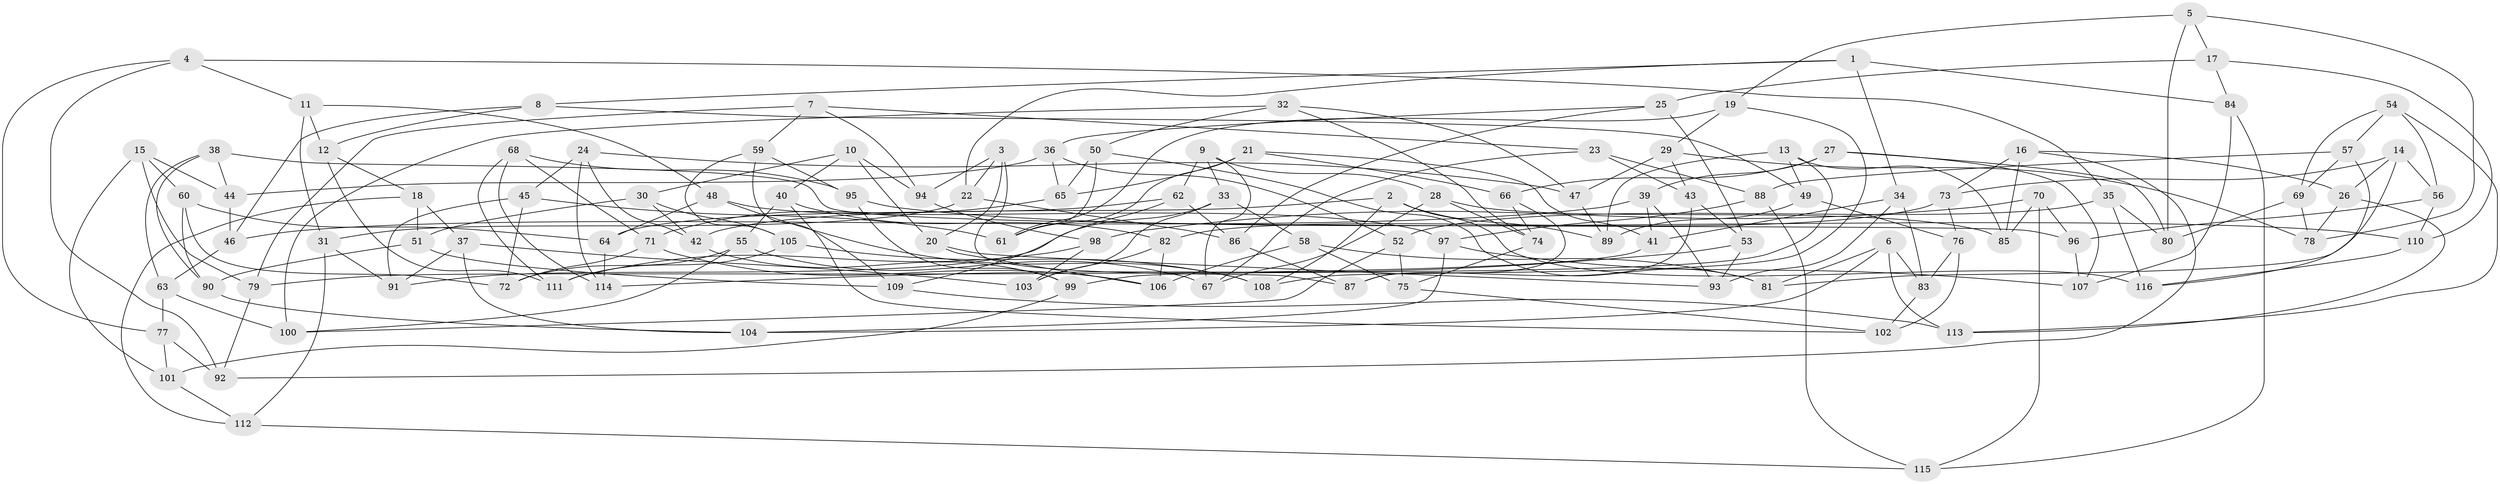// Generated by graph-tools (version 1.1) at 2025/26/03/09/25 03:26:53]
// undirected, 116 vertices, 232 edges
graph export_dot {
graph [start="1"]
  node [color=gray90,style=filled];
  1;
  2;
  3;
  4;
  5;
  6;
  7;
  8;
  9;
  10;
  11;
  12;
  13;
  14;
  15;
  16;
  17;
  18;
  19;
  20;
  21;
  22;
  23;
  24;
  25;
  26;
  27;
  28;
  29;
  30;
  31;
  32;
  33;
  34;
  35;
  36;
  37;
  38;
  39;
  40;
  41;
  42;
  43;
  44;
  45;
  46;
  47;
  48;
  49;
  50;
  51;
  52;
  53;
  54;
  55;
  56;
  57;
  58;
  59;
  60;
  61;
  62;
  63;
  64;
  65;
  66;
  67;
  68;
  69;
  70;
  71;
  72;
  73;
  74;
  75;
  76;
  77;
  78;
  79;
  80;
  81;
  82;
  83;
  84;
  85;
  86;
  87;
  88;
  89;
  90;
  91;
  92;
  93;
  94;
  95;
  96;
  97;
  98;
  99;
  100;
  101;
  102;
  103;
  104;
  105;
  106;
  107;
  108;
  109;
  110;
  111;
  112;
  113;
  114;
  115;
  116;
  1 -- 84;
  1 -- 22;
  1 -- 8;
  1 -- 34;
  2 -- 108;
  2 -- 116;
  2 -- 89;
  2 -- 42;
  3 -- 22;
  3 -- 20;
  3 -- 87;
  3 -- 94;
  4 -- 77;
  4 -- 11;
  4 -- 35;
  4 -- 92;
  5 -- 19;
  5 -- 17;
  5 -- 80;
  5 -- 78;
  6 -- 81;
  6 -- 104;
  6 -- 113;
  6 -- 83;
  7 -- 23;
  7 -- 94;
  7 -- 79;
  7 -- 59;
  8 -- 49;
  8 -- 12;
  8 -- 46;
  9 -- 28;
  9 -- 62;
  9 -- 67;
  9 -- 33;
  10 -- 94;
  10 -- 40;
  10 -- 30;
  10 -- 20;
  11 -- 48;
  11 -- 12;
  11 -- 31;
  12 -- 111;
  12 -- 18;
  13 -- 85;
  13 -- 49;
  13 -- 89;
  13 -- 99;
  14 -- 81;
  14 -- 26;
  14 -- 56;
  14 -- 73;
  15 -- 44;
  15 -- 79;
  15 -- 101;
  15 -- 60;
  16 -- 92;
  16 -- 85;
  16 -- 73;
  16 -- 26;
  17 -- 25;
  17 -- 110;
  17 -- 84;
  18 -- 51;
  18 -- 112;
  18 -- 37;
  19 -- 61;
  19 -- 29;
  19 -- 108;
  20 -- 106;
  20 -- 93;
  21 -- 66;
  21 -- 61;
  21 -- 41;
  21 -- 65;
  22 -- 86;
  22 -- 31;
  23 -- 67;
  23 -- 43;
  23 -- 88;
  24 -- 45;
  24 -- 47;
  24 -- 114;
  24 -- 42;
  25 -- 36;
  25 -- 86;
  25 -- 53;
  26 -- 113;
  26 -- 78;
  27 -- 39;
  27 -- 107;
  27 -- 66;
  27 -- 80;
  28 -- 67;
  28 -- 74;
  28 -- 85;
  29 -- 47;
  29 -- 43;
  29 -- 78;
  30 -- 51;
  30 -- 42;
  30 -- 105;
  31 -- 112;
  31 -- 91;
  32 -- 47;
  32 -- 100;
  32 -- 50;
  32 -- 74;
  33 -- 91;
  33 -- 103;
  33 -- 58;
  34 -- 83;
  34 -- 93;
  34 -- 41;
  35 -- 80;
  35 -- 52;
  35 -- 116;
  36 -- 44;
  36 -- 52;
  36 -- 65;
  37 -- 91;
  37 -- 103;
  37 -- 104;
  38 -- 44;
  38 -- 90;
  38 -- 96;
  38 -- 63;
  39 -- 46;
  39 -- 93;
  39 -- 41;
  40 -- 102;
  40 -- 82;
  40 -- 55;
  41 -- 79;
  42 -- 99;
  43 -- 87;
  43 -- 53;
  44 -- 46;
  45 -- 61;
  45 -- 91;
  45 -- 72;
  46 -- 63;
  47 -- 89;
  48 -- 97;
  48 -- 64;
  48 -- 108;
  49 -- 76;
  49 -- 89;
  50 -- 81;
  50 -- 61;
  50 -- 65;
  51 -- 109;
  51 -- 90;
  52 -- 75;
  52 -- 100;
  53 -- 114;
  53 -- 93;
  54 -- 56;
  54 -- 69;
  54 -- 57;
  54 -- 113;
  55 -- 67;
  55 -- 100;
  55 -- 72;
  56 -- 96;
  56 -- 110;
  57 -- 116;
  57 -- 69;
  57 -- 88;
  58 -- 75;
  58 -- 81;
  58 -- 106;
  59 -- 95;
  59 -- 105;
  59 -- 109;
  60 -- 90;
  60 -- 72;
  60 -- 64;
  62 -- 86;
  62 -- 64;
  62 -- 109;
  63 -- 100;
  63 -- 77;
  64 -- 114;
  65 -- 71;
  66 -- 87;
  66 -- 74;
  68 -- 71;
  68 -- 114;
  68 -- 111;
  68 -- 95;
  69 -- 78;
  69 -- 80;
  70 -- 85;
  70 -- 115;
  70 -- 96;
  70 -- 98;
  71 -- 72;
  71 -- 106;
  73 -- 82;
  73 -- 76;
  74 -- 75;
  75 -- 102;
  76 -- 83;
  76 -- 102;
  77 -- 101;
  77 -- 92;
  79 -- 92;
  82 -- 103;
  82 -- 106;
  83 -- 102;
  84 -- 115;
  84 -- 107;
  86 -- 87;
  88 -- 115;
  88 -- 97;
  90 -- 104;
  94 -- 98;
  95 -- 110;
  95 -- 99;
  96 -- 107;
  97 -- 107;
  97 -- 104;
  98 -- 103;
  98 -- 111;
  99 -- 101;
  101 -- 112;
  105 -- 108;
  105 -- 111;
  109 -- 113;
  110 -- 116;
  112 -- 115;
}
